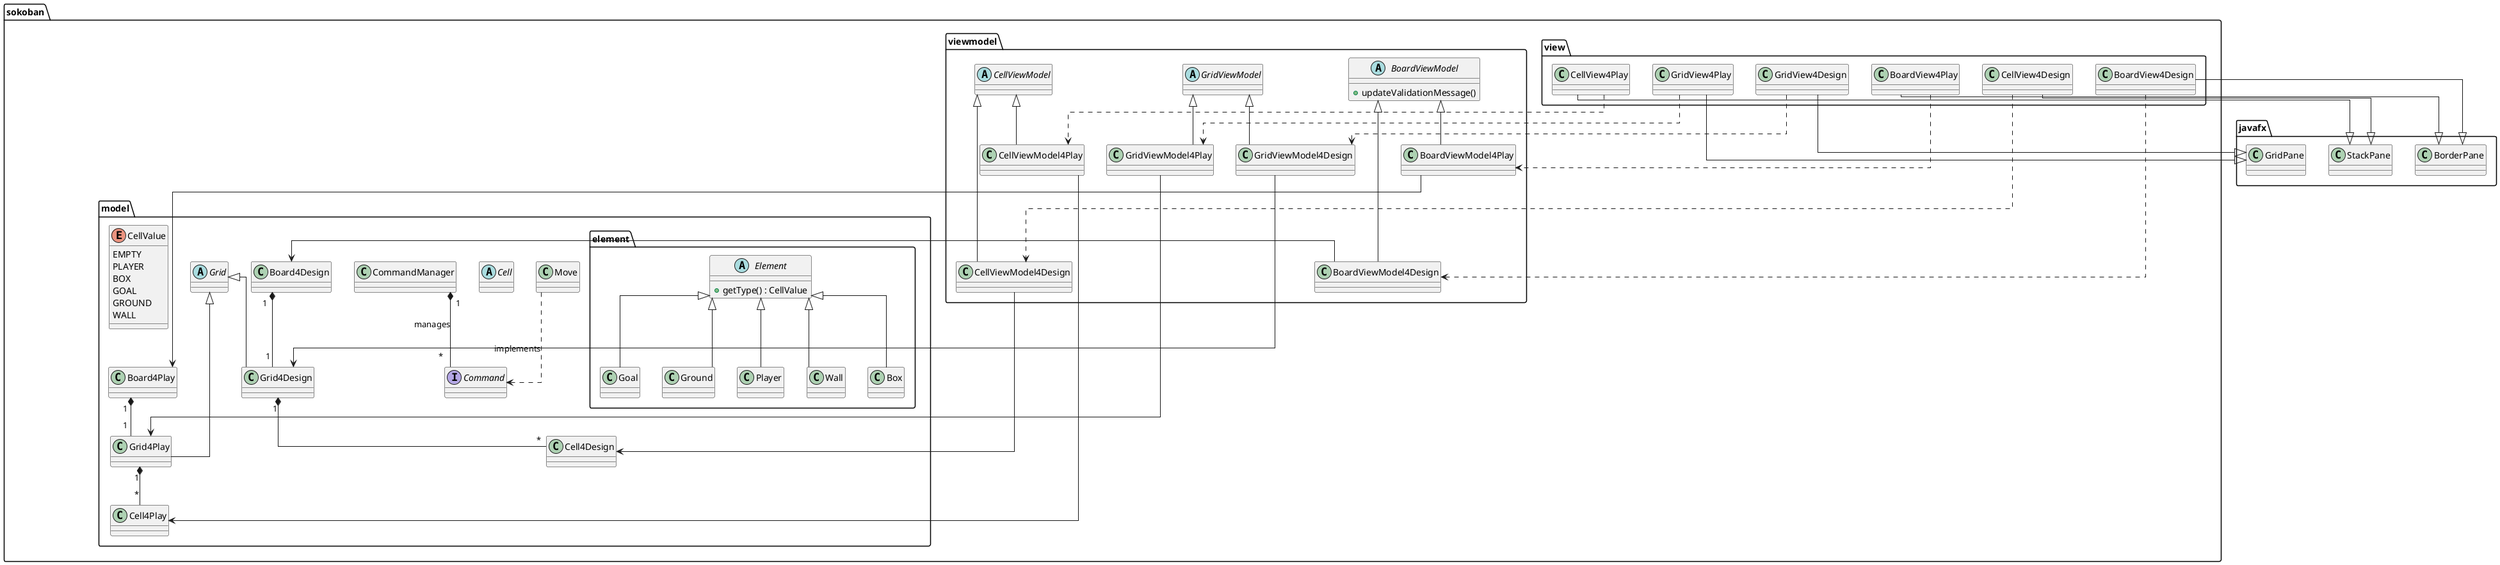 @startuml
skinparam linetype ortho
' Définition des packages
package sokoban.model {
    class Board4Design
    class Board4Play
    abstract class Cell
    class Cell4Design
    class Cell4Play
    interface Command
    class CommandManager
    abstract class Grid
    class Grid4Design
    class Grid4Play
    class Move
    enum CellValue {
        EMPTY
        PLAYER
        BOX
        GOAL
        GROUND
        WALL
    }
}

package sokoban.model.element {
    abstract class Element {
        + getType() : CellValue
    }
    class Box
    class Goal
    class Ground
    class Player
    class Wall
}

package sokoban.view {
    class BoardView4Design
    class BoardView4Play
    class CellView4Design
    class CellView4Play
    class GridView4Design
    class GridView4Play
}

package sokoban.viewmodel {
    abstract class BoardViewModel {
        {method} +updateValidationMessage()
    }
    class BoardViewModel4Design
    class BoardViewModel4Play
    abstract class CellViewModel
    class CellViewModel4Design
    class CellViewModel4Play
    abstract class GridViewModel
    class GridViewModel4Design
    class GridViewModel4Play
}

 BoardView4Design --|> javafx.BorderPane
 BoardView4Play --|> javafx.BorderPane
 CellView4Design --|> javafx.StackPane
 CellView4Play --|> javafx.StackPane
 GridView4Design --|> javafx.GridPane
 GridView4Play --|> javafx.GridPane


Grid <|-- Grid4Design
Grid <|--- Grid4Play
BoardViewModel <|--- BoardViewModel4Design
BoardViewModel <|-- BoardViewModel4Play
CellViewModel <|--- CellViewModel4Design
CellViewModel <|-- CellViewModel4Play
GridViewModel <|-- GridViewModel4Design
GridViewModel <|-- GridViewModel4Play

' Relations et dépendances
Board4Design "1" *-- "1" Grid4Design
Board4Play "1" *-- "1" Grid4Play
Grid4Design "1" *-- "*" Cell4Design
Grid4Play "1" *-- "*" Cell4Play

BoardView4Design ..> BoardViewModel4Design
BoardView4Play ..> BoardViewModel4Play
CellView4Design ..> CellViewModel4Design
CellView4Play ..> CellViewModel4Play
GridView4Design ..> GridViewModel4Design
GridView4Play ..> GridViewModel4Play

Move ..> Command : implements
CommandManager "1" *-- "*" Command : manages

' Liaisons ViewModel vers Model
BoardViewModel4Design -right-> Board4Design
BoardViewModel4Play -right-> Board4Play
CellViewModel4Design -right-> Cell4Design
CellViewModel4Play -right-> Cell4Play
GridViewModel4Design -right-> Grid4Design
GridViewModel4Play -right-> Grid4Play


sokoban.model.element.Element <|-- sokoban.model.element.Box
sokoban.model.element.Element <|-- sokoban.model.element.Goal
sokoban.model.element.Element <|-- sokoban.model.element.Ground
sokoban.model.element.Element <|-- sokoban.model.element.Player
sokoban.model.element.Element <|-- sokoban.model.element.Wall

@enduml
